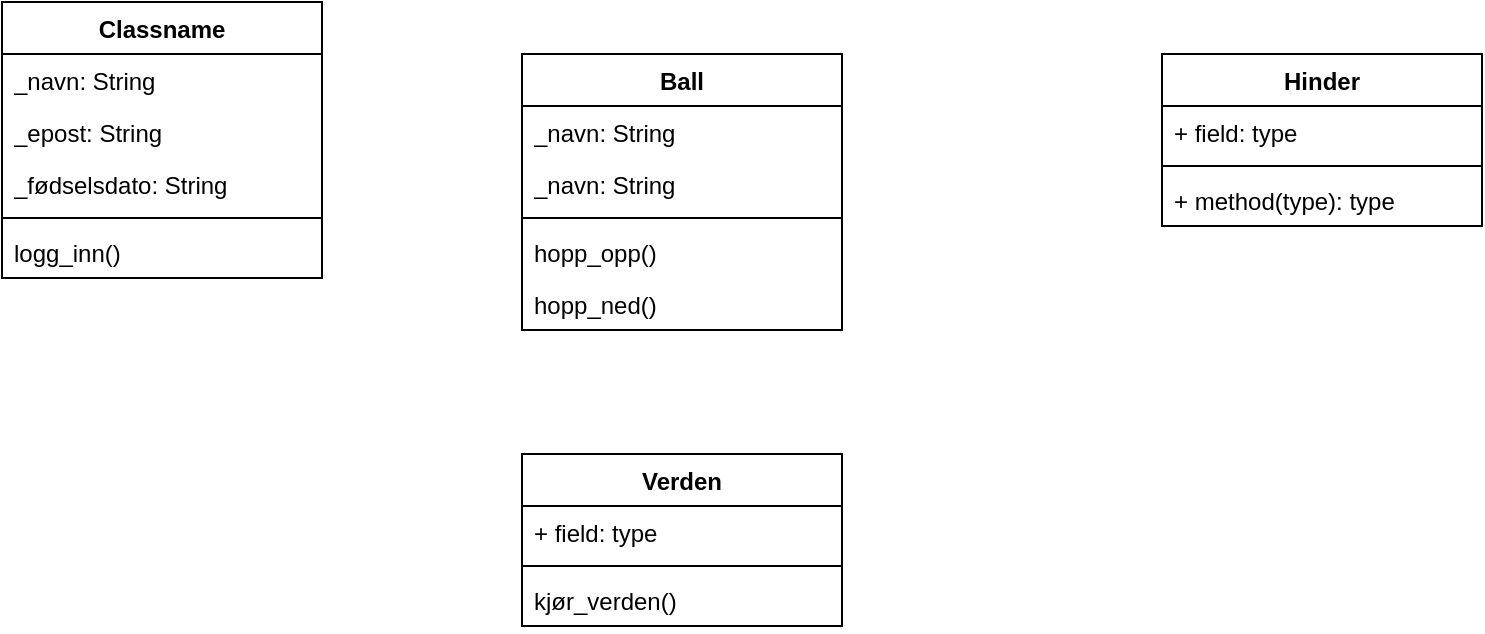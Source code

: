 <mxfile version="21.0.6" type="device"><diagram name="Page-1" id="RHjTgksR0wVmtVvCGfTr"><mxGraphModel dx="954" dy="648" grid="1" gridSize="10" guides="1" tooltips="1" connect="1" arrows="1" fold="1" page="1" pageScale="1" pageWidth="827" pageHeight="1169" math="0" shadow="0"><root><mxCell id="0"/><mxCell id="1" parent="0"/><mxCell id="2mLe8RAq6T_JqcseWgGz-1" value="Classname" style="swimlane;fontStyle=1;align=center;verticalAlign=top;childLayout=stackLayout;horizontal=1;startSize=26;horizontalStack=0;resizeParent=1;resizeParentMax=0;resizeLast=0;collapsible=1;marginBottom=0;whiteSpace=wrap;html=1;" parent="1" vertex="1"><mxGeometry x="60" y="174" width="160" height="138" as="geometry"/></mxCell><mxCell id="2mLe8RAq6T_JqcseWgGz-9" value="_navn: String" style="text;strokeColor=none;fillColor=none;align=left;verticalAlign=top;spacingLeft=4;spacingRight=4;overflow=hidden;rotatable=0;points=[[0,0.5],[1,0.5]];portConstraint=eastwest;whiteSpace=wrap;html=1;strokeWidth=1;fontSize=12;" parent="2mLe8RAq6T_JqcseWgGz-1" vertex="1"><mxGeometry y="26" width="160" height="26" as="geometry"/></mxCell><mxCell id="2mLe8RAq6T_JqcseWgGz-10" value="_epost: String" style="text;strokeColor=none;fillColor=none;align=left;verticalAlign=top;spacingLeft=4;spacingRight=4;overflow=hidden;rotatable=0;points=[[0,0.5],[1,0.5]];portConstraint=eastwest;whiteSpace=wrap;html=1;" parent="2mLe8RAq6T_JqcseWgGz-1" vertex="1"><mxGeometry y="52" width="160" height="26" as="geometry"/></mxCell><mxCell id="2mLe8RAq6T_JqcseWgGz-2" value="_fødselsdato: String" style="text;strokeColor=none;fillColor=none;align=left;verticalAlign=top;spacingLeft=4;spacingRight=4;overflow=hidden;rotatable=0;points=[[0,0.5],[1,0.5]];portConstraint=eastwest;whiteSpace=wrap;html=1;" parent="2mLe8RAq6T_JqcseWgGz-1" vertex="1"><mxGeometry y="78" width="160" height="26" as="geometry"/></mxCell><mxCell id="2mLe8RAq6T_JqcseWgGz-3" value="" style="line;strokeWidth=1;fillColor=none;align=left;verticalAlign=middle;spacingTop=-1;spacingLeft=3;spacingRight=3;rotatable=0;labelPosition=right;points=[];portConstraint=eastwest;strokeColor=inherit;" parent="2mLe8RAq6T_JqcseWgGz-1" vertex="1"><mxGeometry y="104" width="160" height="8" as="geometry"/></mxCell><mxCell id="2mLe8RAq6T_JqcseWgGz-4" value="logg_inn()" style="text;strokeColor=none;fillColor=none;align=left;verticalAlign=top;spacingLeft=4;spacingRight=4;overflow=hidden;rotatable=0;points=[[0,0.5],[1,0.5]];portConstraint=eastwest;whiteSpace=wrap;html=1;" parent="2mLe8RAq6T_JqcseWgGz-1" vertex="1"><mxGeometry y="112" width="160" height="26" as="geometry"/></mxCell><mxCell id="GLijYxQm86-9LRtPJPdx-2" value="Ball" style="swimlane;fontStyle=1;align=center;verticalAlign=top;childLayout=stackLayout;horizontal=1;startSize=26;horizontalStack=0;resizeParent=1;resizeParentMax=0;resizeLast=0;collapsible=1;marginBottom=0;whiteSpace=wrap;html=1;" vertex="1" parent="1"><mxGeometry x="320" y="200" width="160" height="138" as="geometry"/></mxCell><mxCell id="GLijYxQm86-9LRtPJPdx-12" value="_navn: String" style="text;strokeColor=none;fillColor=none;align=left;verticalAlign=top;spacingLeft=4;spacingRight=4;overflow=hidden;rotatable=0;points=[[0,0.5],[1,0.5]];portConstraint=eastwest;whiteSpace=wrap;html=1;" vertex="1" parent="GLijYxQm86-9LRtPJPdx-2"><mxGeometry y="26" width="160" height="26" as="geometry"/></mxCell><mxCell id="GLijYxQm86-9LRtPJPdx-3" value="_navn: String" style="text;strokeColor=none;fillColor=none;align=left;verticalAlign=top;spacingLeft=4;spacingRight=4;overflow=hidden;rotatable=0;points=[[0,0.5],[1,0.5]];portConstraint=eastwest;whiteSpace=wrap;html=1;" vertex="1" parent="GLijYxQm86-9LRtPJPdx-2"><mxGeometry y="52" width="160" height="26" as="geometry"/></mxCell><mxCell id="GLijYxQm86-9LRtPJPdx-4" value="" style="line;strokeWidth=1;fillColor=none;align=left;verticalAlign=middle;spacingTop=-1;spacingLeft=3;spacingRight=3;rotatable=0;labelPosition=right;points=[];portConstraint=eastwest;strokeColor=inherit;" vertex="1" parent="GLijYxQm86-9LRtPJPdx-2"><mxGeometry y="78" width="160" height="8" as="geometry"/></mxCell><mxCell id="GLijYxQm86-9LRtPJPdx-13" value="hopp_opp()" style="text;strokeColor=none;fillColor=none;align=left;verticalAlign=top;spacingLeft=4;spacingRight=4;overflow=hidden;rotatable=0;points=[[0,0.5],[1,0.5]];portConstraint=eastwest;whiteSpace=wrap;html=1;" vertex="1" parent="GLijYxQm86-9LRtPJPdx-2"><mxGeometry y="86" width="160" height="26" as="geometry"/></mxCell><mxCell id="GLijYxQm86-9LRtPJPdx-5" value="hopp_ned()" style="text;strokeColor=none;fillColor=none;align=left;verticalAlign=top;spacingLeft=4;spacingRight=4;overflow=hidden;rotatable=0;points=[[0,0.5],[1,0.5]];portConstraint=eastwest;whiteSpace=wrap;html=1;" vertex="1" parent="GLijYxQm86-9LRtPJPdx-2"><mxGeometry y="112" width="160" height="26" as="geometry"/></mxCell><mxCell id="GLijYxQm86-9LRtPJPdx-7" value="Hinder" style="swimlane;fontStyle=1;align=center;verticalAlign=top;childLayout=stackLayout;horizontal=1;startSize=26;horizontalStack=0;resizeParent=1;resizeParentMax=0;resizeLast=0;collapsible=1;marginBottom=0;whiteSpace=wrap;html=1;" vertex="1" parent="1"><mxGeometry x="640" y="200" width="160" height="86" as="geometry"/></mxCell><mxCell id="GLijYxQm86-9LRtPJPdx-8" value="+ field: type" style="text;strokeColor=none;fillColor=none;align=left;verticalAlign=top;spacingLeft=4;spacingRight=4;overflow=hidden;rotatable=0;points=[[0,0.5],[1,0.5]];portConstraint=eastwest;whiteSpace=wrap;html=1;" vertex="1" parent="GLijYxQm86-9LRtPJPdx-7"><mxGeometry y="26" width="160" height="26" as="geometry"/></mxCell><mxCell id="GLijYxQm86-9LRtPJPdx-9" value="" style="line;strokeWidth=1;fillColor=none;align=left;verticalAlign=middle;spacingTop=-1;spacingLeft=3;spacingRight=3;rotatable=0;labelPosition=right;points=[];portConstraint=eastwest;strokeColor=inherit;" vertex="1" parent="GLijYxQm86-9LRtPJPdx-7"><mxGeometry y="52" width="160" height="8" as="geometry"/></mxCell><mxCell id="GLijYxQm86-9LRtPJPdx-10" value="+ method(type): type" style="text;strokeColor=none;fillColor=none;align=left;verticalAlign=top;spacingLeft=4;spacingRight=4;overflow=hidden;rotatable=0;points=[[0,0.5],[1,0.5]];portConstraint=eastwest;whiteSpace=wrap;html=1;" vertex="1" parent="GLijYxQm86-9LRtPJPdx-7"><mxGeometry y="60" width="160" height="26" as="geometry"/></mxCell><mxCell id="GLijYxQm86-9LRtPJPdx-14" value="Verden" style="swimlane;fontStyle=1;align=center;verticalAlign=top;childLayout=stackLayout;horizontal=1;startSize=26;horizontalStack=0;resizeParent=1;resizeParentMax=0;resizeLast=0;collapsible=1;marginBottom=0;whiteSpace=wrap;html=1;" vertex="1" parent="1"><mxGeometry x="320" y="400" width="160" height="86" as="geometry"/></mxCell><mxCell id="GLijYxQm86-9LRtPJPdx-15" value="+ field: type" style="text;strokeColor=none;fillColor=none;align=left;verticalAlign=top;spacingLeft=4;spacingRight=4;overflow=hidden;rotatable=0;points=[[0,0.5],[1,0.5]];portConstraint=eastwest;whiteSpace=wrap;html=1;" vertex="1" parent="GLijYxQm86-9LRtPJPdx-14"><mxGeometry y="26" width="160" height="26" as="geometry"/></mxCell><mxCell id="GLijYxQm86-9LRtPJPdx-16" value="" style="line;strokeWidth=1;fillColor=none;align=left;verticalAlign=middle;spacingTop=-1;spacingLeft=3;spacingRight=3;rotatable=0;labelPosition=right;points=[];portConstraint=eastwest;strokeColor=inherit;" vertex="1" parent="GLijYxQm86-9LRtPJPdx-14"><mxGeometry y="52" width="160" height="8" as="geometry"/></mxCell><mxCell id="GLijYxQm86-9LRtPJPdx-17" value="kjør_verden()" style="text;strokeColor=none;fillColor=none;align=left;verticalAlign=top;spacingLeft=4;spacingRight=4;overflow=hidden;rotatable=0;points=[[0,0.5],[1,0.5]];portConstraint=eastwest;whiteSpace=wrap;html=1;" vertex="1" parent="GLijYxQm86-9LRtPJPdx-14"><mxGeometry y="60" width="160" height="26" as="geometry"/></mxCell></root></mxGraphModel></diagram></mxfile>